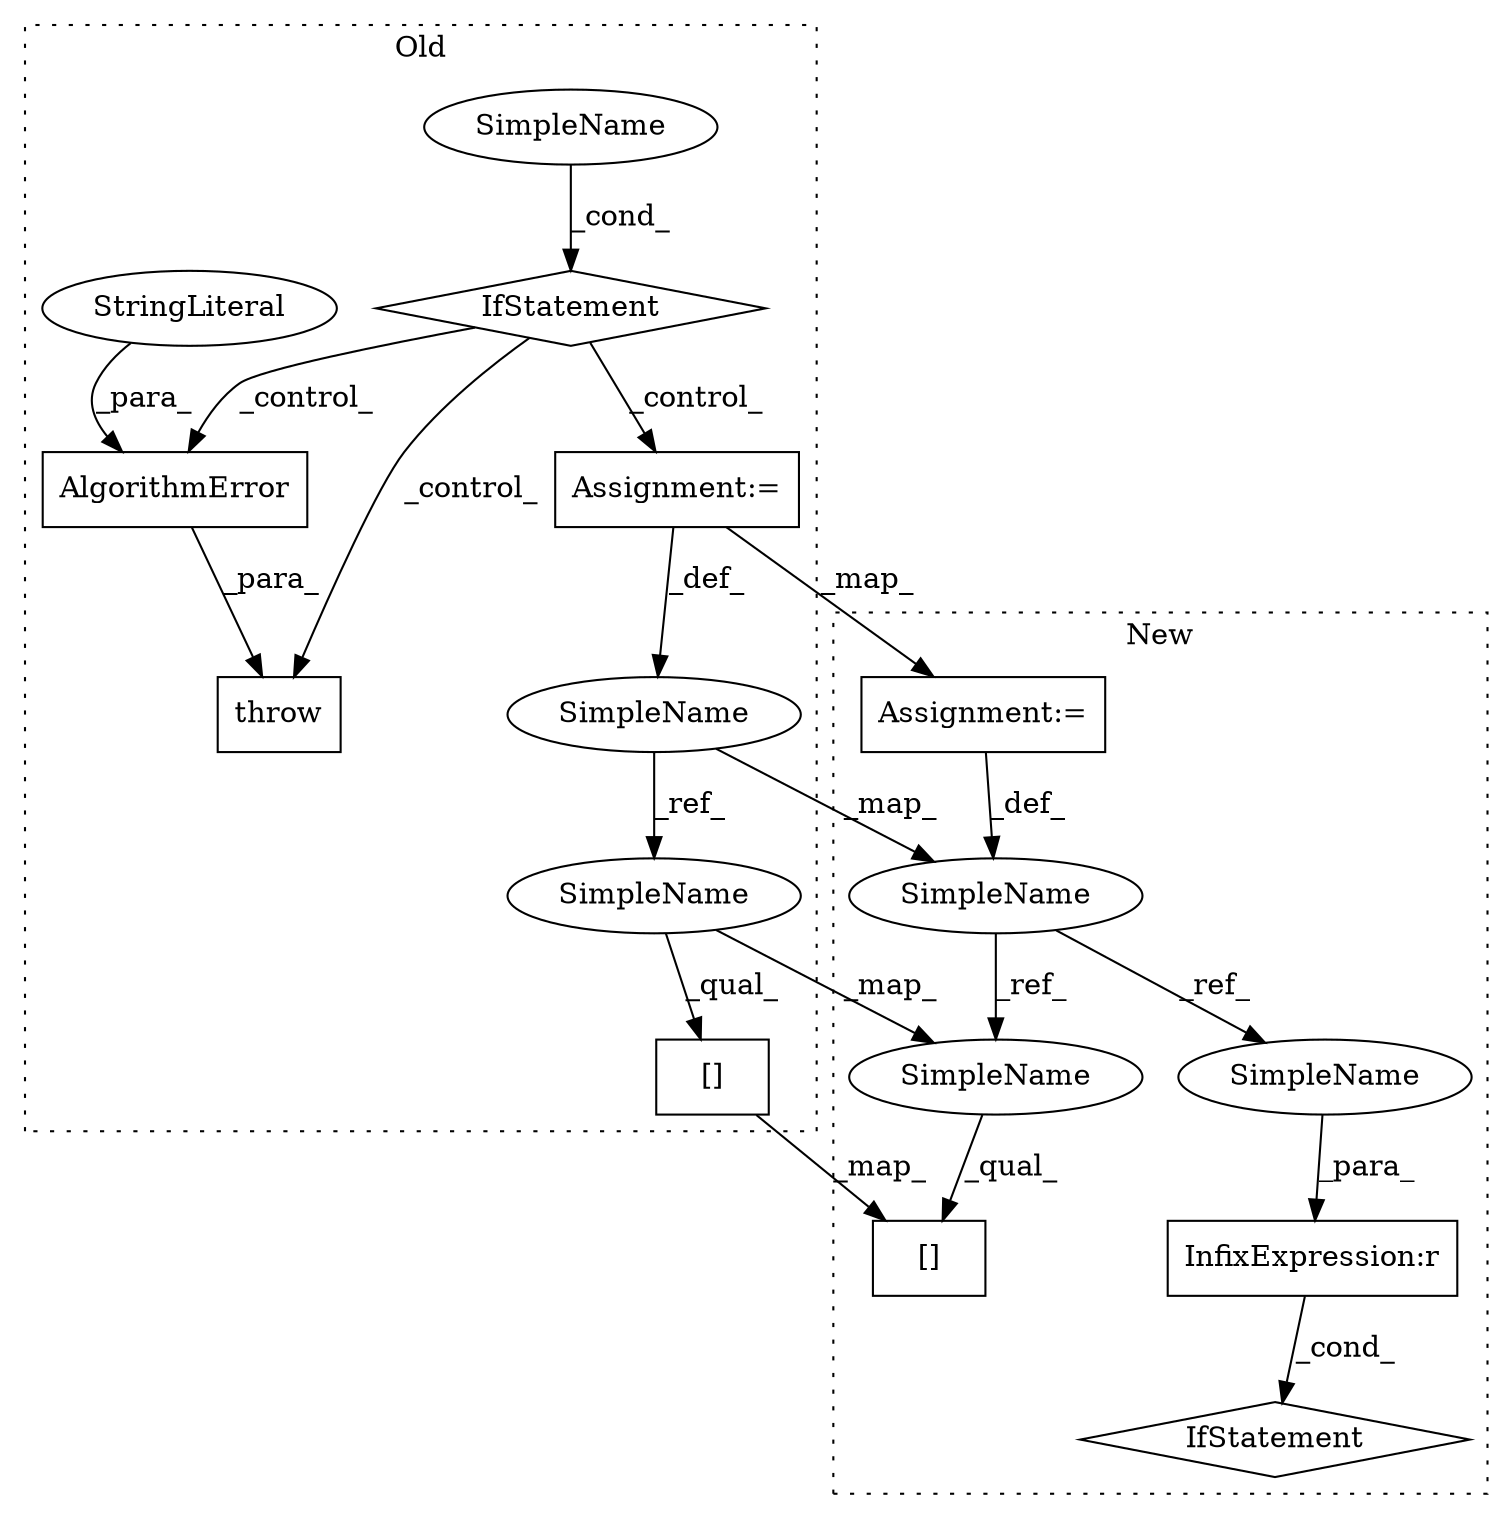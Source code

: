digraph G {
subgraph cluster0 {
1 [label="AlgorithmError" a="32" s="1666,1712" l="15,1" shape="box"];
3 [label="SimpleName" a="42" s="" l="" shape="ellipse"];
4 [label="throw" a="53" s="1660" l="6" shape="box"];
5 [label="StringLiteral" a="45" s="1681" l="31" shape="ellipse"];
6 [label="Assignment:=" a="7" s="2137" l="1" shape="box"];
8 [label="[]" a="2" s="2363,2398" l="20,1" shape="box"];
11 [label="SimpleName" a="42" s="2118" l="19" shape="ellipse"];
13 [label="IfStatement" a="25" s="1611,1650" l="4,2" shape="diamond"];
14 [label="SimpleName" a="42" s="2363" l="19" shape="ellipse"];
label = "Old";
style="dotted";
}
subgraph cluster1 {
2 [label="IfStatement" a="25" s="1992,2031" l="4,2" shape="diamond"];
7 [label="Assignment:=" a="7" s="1924" l="1" shape="box"];
9 [label="[]" a="2" s="2213,2256" l="28,1" shape="box"];
10 [label="SimpleName" a="42" s="1897" l="27" shape="ellipse"];
12 [label="InfixExpression:r" a="27" s="2023" l="4" shape="box"];
15 [label="SimpleName" a="42" s="2213" l="27" shape="ellipse"];
16 [label="SimpleName" a="42" s="1996" l="27" shape="ellipse"];
label = "New";
style="dotted";
}
1 -> 4 [label="_para_"];
3 -> 13 [label="_cond_"];
5 -> 1 [label="_para_"];
6 -> 7 [label="_map_"];
6 -> 11 [label="_def_"];
7 -> 10 [label="_def_"];
8 -> 9 [label="_map_"];
10 -> 15 [label="_ref_"];
10 -> 16 [label="_ref_"];
11 -> 14 [label="_ref_"];
11 -> 10 [label="_map_"];
12 -> 2 [label="_cond_"];
13 -> 4 [label="_control_"];
13 -> 6 [label="_control_"];
13 -> 1 [label="_control_"];
14 -> 15 [label="_map_"];
14 -> 8 [label="_qual_"];
15 -> 9 [label="_qual_"];
16 -> 12 [label="_para_"];
}